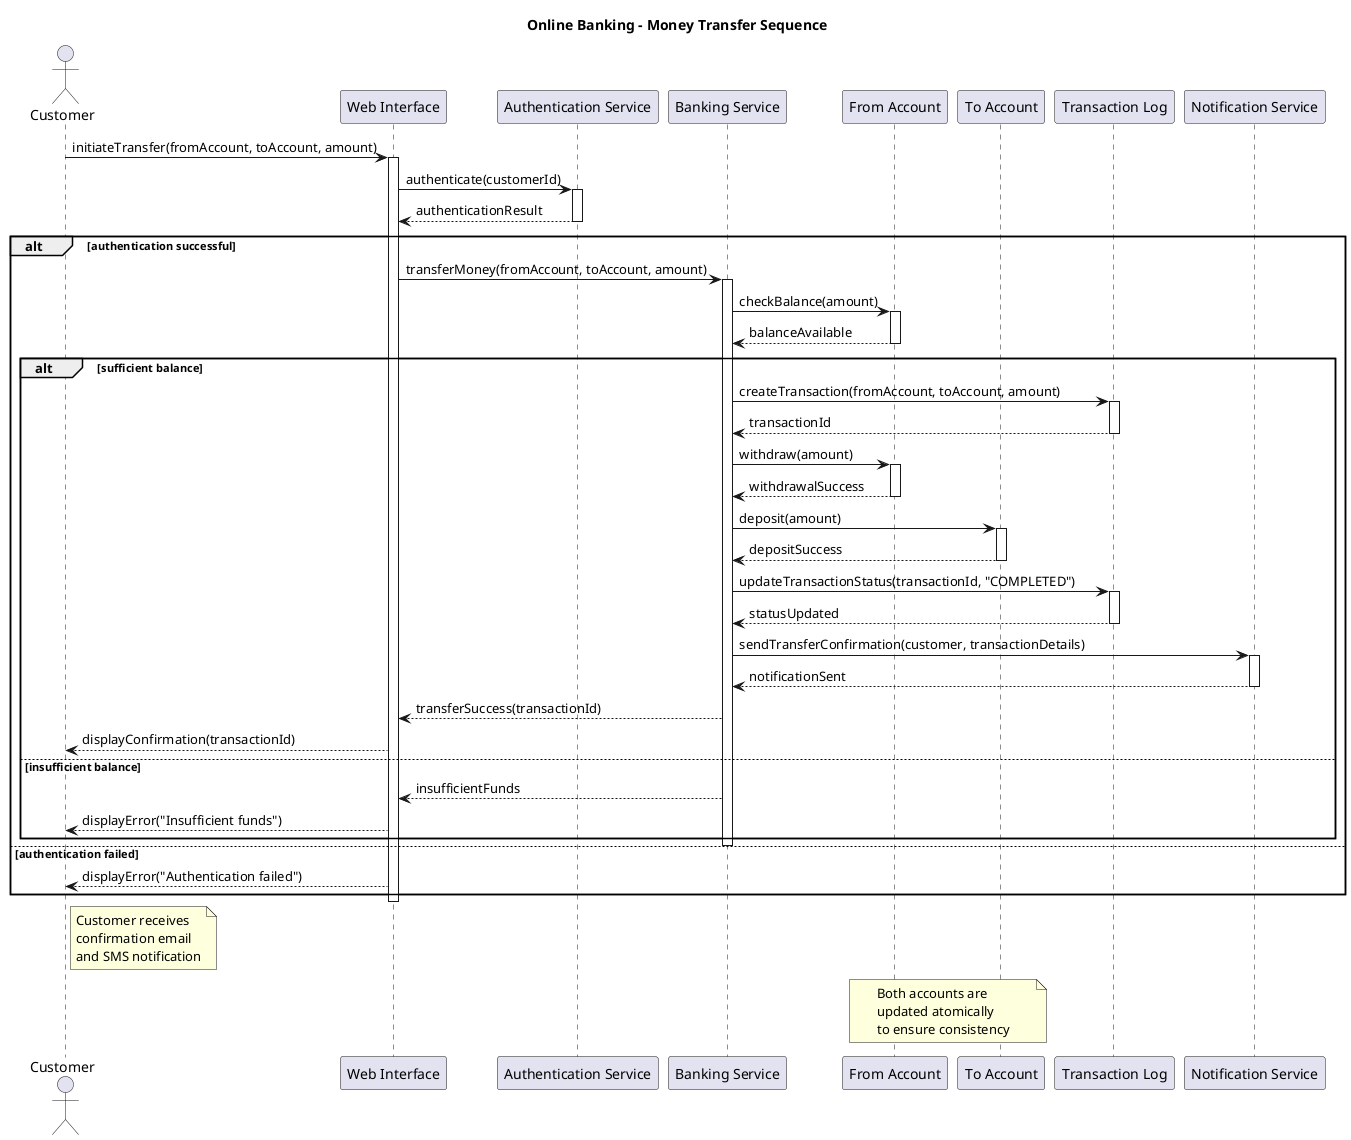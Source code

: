 @startuml
title Online Banking - Money Transfer Sequence

actor Customer
participant "Web Interface" as UI
participant "Authentication Service" as Auth
participant "Banking Service" as BS
participant "From Account" as FA
participant "To Account" as TA
participant "Transaction Log" as TL
participant "Notification Service" as NS

Customer -> UI: initiateTransfer(fromAccount, toAccount, amount)
activate UI

UI -> Auth: authenticate(customerId)
activate Auth
Auth --> UI: authenticationResult
deactivate Auth

alt authentication successful
    UI -> BS: transferMoney(fromAccount, toAccount, amount)
    activate BS
    
    BS -> FA: checkBalance(amount)
    activate FA
    FA --> BS: balanceAvailable
    deactivate FA
    
    alt sufficient balance
        BS -> TL: createTransaction(fromAccount, toAccount, amount)
        activate TL
        TL --> BS: transactionId
        deactivate TL
        
        BS -> FA: withdraw(amount)
        activate FA
        FA --> BS: withdrawalSuccess
        deactivate FA
        
        BS -> TA: deposit(amount)
        activate TA
        TA --> BS: depositSuccess
        deactivate TA
        
        BS -> TL: updateTransactionStatus(transactionId, "COMPLETED")
        activate TL
        TL --> BS: statusUpdated
        deactivate TL
        
        BS -> NS: sendTransferConfirmation(customer, transactionDetails)
        activate NS
        NS --> BS: notificationSent
        deactivate NS
        
        BS --> UI: transferSuccess(transactionId)
        UI --> Customer: displayConfirmation(transactionId)
        
    else insufficient balance
        BS --> UI: insufficientFunds
        UI --> Customer: displayError("Insufficient funds")
    end
    
    deactivate BS
    
else authentication failed
    UI --> Customer: displayError("Authentication failed")
end

deactivate UI

note right of Customer : Customer receives\nconfirmation email\nand SMS notification

note over FA, TA : Both accounts are\nupdated atomically\nto ensure consistency

@enduml 